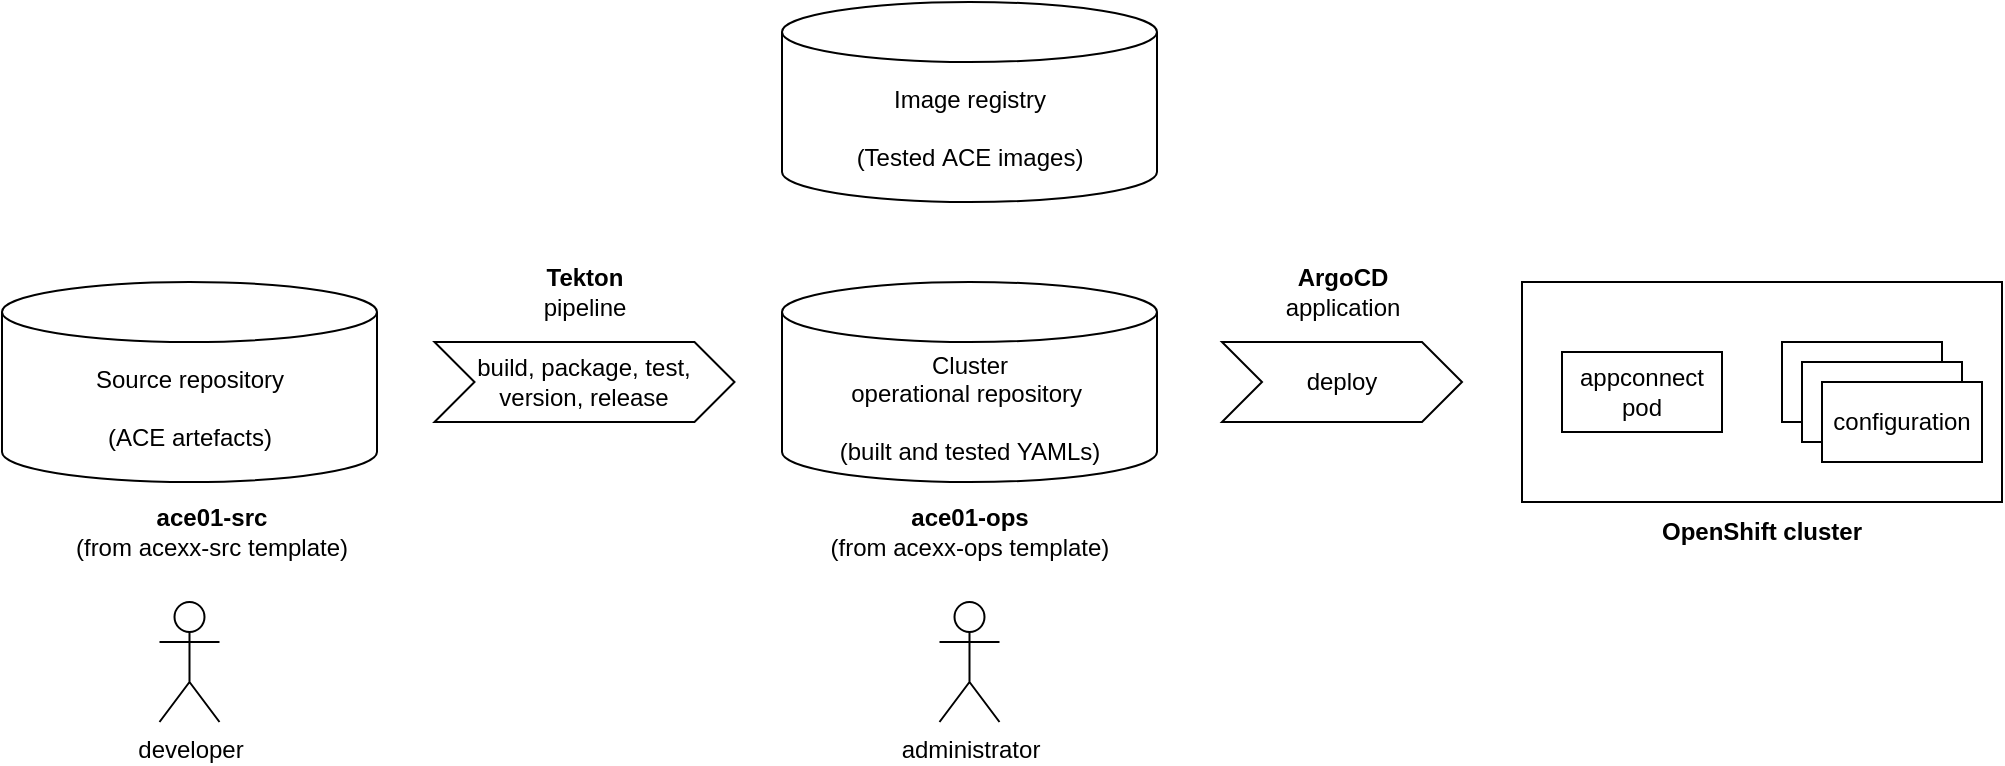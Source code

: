 <mxfile>
    <diagram id="7s4tpCvav4gtR9b0IcHp" name="Page-1">
        <mxGraphModel dx="715" dy="600" grid="1" gridSize="10" guides="1" tooltips="1" connect="1" arrows="1" fold="1" page="1" pageScale="1" pageWidth="827" pageHeight="1169" math="0" shadow="0">
            <root>
                <mxCell id="0"/>
                <mxCell id="1" parent="0"/>
                <mxCell id="j-wncY47qk9I945-Ejjs-1" value="Source repository&lt;br&gt;&lt;br&gt;(ACE artefacts)" style="shape=cylinder3;whiteSpace=wrap;html=1;boundedLbl=1;backgroundOutline=1;size=15;" parent="1" vertex="1">
                    <mxGeometry x="190" y="220" width="187.5" height="100" as="geometry"/>
                </mxCell>
                <mxCell id="j-wncY47qk9I945-Ejjs-2" value="Cluster &lt;br&gt;operational repository&amp;nbsp;&lt;br&gt;&lt;br&gt;(built and tested YAMLs)" style="shape=cylinder3;whiteSpace=wrap;html=1;boundedLbl=1;backgroundOutline=1;size=15;" parent="1" vertex="1">
                    <mxGeometry x="580" y="220" width="187.5" height="100" as="geometry"/>
                </mxCell>
                <mxCell id="j-wncY47qk9I945-Ejjs-3" value="build, package, test, version, release" style="shape=step;perimeter=stepPerimeter;whiteSpace=wrap;html=1;fixedSize=1;" parent="1" vertex="1">
                    <mxGeometry x="406.25" y="250" width="150" height="40" as="geometry"/>
                </mxCell>
                <mxCell id="j-wncY47qk9I945-Ejjs-4" value="deploy" style="shape=step;perimeter=stepPerimeter;whiteSpace=wrap;html=1;fixedSize=1;" parent="1" vertex="1">
                    <mxGeometry x="800" y="250" width="120" height="40" as="geometry"/>
                </mxCell>
                <mxCell id="j-wncY47qk9I945-Ejjs-5" value="&lt;b&gt;ace01-src&lt;/b&gt;&lt;br&gt;(from acexx-src template)" style="text;html=1;strokeColor=none;fillColor=none;align=center;verticalAlign=middle;whiteSpace=wrap;rounded=0;" parent="1" vertex="1">
                    <mxGeometry x="207" y="330" width="176" height="30" as="geometry"/>
                </mxCell>
                <mxCell id="j-wncY47qk9I945-Ejjs-6" value="&lt;b&gt;ace01-ops&lt;/b&gt;&lt;br&gt;(from acexx-ops template)" style="text;html=1;strokeColor=none;fillColor=none;align=center;verticalAlign=middle;whiteSpace=wrap;rounded=0;" parent="1" vertex="1">
                    <mxGeometry x="585" y="330" width="177.5" height="30" as="geometry"/>
                </mxCell>
                <mxCell id="6FtCYPQx9fpVWrgTbt3w-2" value="" style="rounded=0;whiteSpace=wrap;html=1;" parent="1" vertex="1">
                    <mxGeometry x="950" y="220" width="240" height="110" as="geometry"/>
                </mxCell>
                <mxCell id="6FtCYPQx9fpVWrgTbt3w-3" value="OpenShift cluster" style="text;html=1;strokeColor=none;fillColor=none;align=center;verticalAlign=middle;whiteSpace=wrap;rounded=0;fontStyle=1" parent="1" vertex="1">
                    <mxGeometry x="980" y="330" width="180" height="30" as="geometry"/>
                </mxCell>
                <mxCell id="6FtCYPQx9fpVWrgTbt3w-5" value="config map" style="rounded=0;whiteSpace=wrap;html=1;" parent="1" vertex="1">
                    <mxGeometry x="1080" y="250" width="80" height="40" as="geometry"/>
                </mxCell>
                <mxCell id="6FtCYPQx9fpVWrgTbt3w-6" value="appconnect&lt;br&gt;pod" style="rounded=0;whiteSpace=wrap;html=1;" parent="1" vertex="1">
                    <mxGeometry x="970" y="255" width="80" height="40" as="geometry"/>
                </mxCell>
                <mxCell id="6FtCYPQx9fpVWrgTbt3w-8" value="config map" style="rounded=0;whiteSpace=wrap;html=1;" parent="1" vertex="1">
                    <mxGeometry x="1090" y="260" width="80" height="40" as="geometry"/>
                </mxCell>
                <mxCell id="6FtCYPQx9fpVWrgTbt3w-9" value="configuration" style="rounded=0;whiteSpace=wrap;html=1;" parent="1" vertex="1">
                    <mxGeometry x="1100" y="270" width="80" height="40" as="geometry"/>
                </mxCell>
                <mxCell id="6FtCYPQx9fpVWrgTbt3w-10" value="&lt;b&gt;Tekton&lt;/b&gt; &lt;br&gt;pipeline" style="text;html=1;strokeColor=none;fillColor=none;align=center;verticalAlign=middle;whiteSpace=wrap;rounded=0;" parent="1" vertex="1">
                    <mxGeometry x="418.75" y="210" width="125" height="30" as="geometry"/>
                </mxCell>
                <mxCell id="6FtCYPQx9fpVWrgTbt3w-11" value="&lt;b&gt;ArgoCD&lt;/b&gt; &lt;br&gt;application" style="text;html=1;strokeColor=none;fillColor=none;align=center;verticalAlign=middle;whiteSpace=wrap;rounded=0;" parent="1" vertex="1">
                    <mxGeometry x="797.5" y="210" width="125" height="30" as="geometry"/>
                </mxCell>
                <mxCell id="-faAT9Uqb-eq2LBU9O2p-1" value="Image registry&lt;br&gt;&lt;br&gt;(Tested&amp;nbsp;ACE images)" style="shape=cylinder3;whiteSpace=wrap;html=1;boundedLbl=1;backgroundOutline=1;size=15;" parent="1" vertex="1">
                    <mxGeometry x="580" y="80" width="187.5" height="100" as="geometry"/>
                </mxCell>
                <mxCell id="CNEnKY-MuUW3pNFNHH6E-1" value="developer" style="shape=umlActor;verticalLabelPosition=bottom;verticalAlign=top;html=1;outlineConnect=0;" parent="1" vertex="1">
                    <mxGeometry x="268.75" y="380" width="30" height="60" as="geometry"/>
                </mxCell>
                <mxCell id="CNEnKY-MuUW3pNFNHH6E-2" value="administrator" style="shape=umlActor;verticalLabelPosition=bottom;verticalAlign=top;html=1;outlineConnect=0;" parent="1" vertex="1">
                    <mxGeometry x="658.75" y="380" width="30" height="60" as="geometry"/>
                </mxCell>
            </root>
        </mxGraphModel>
    </diagram>
</mxfile>